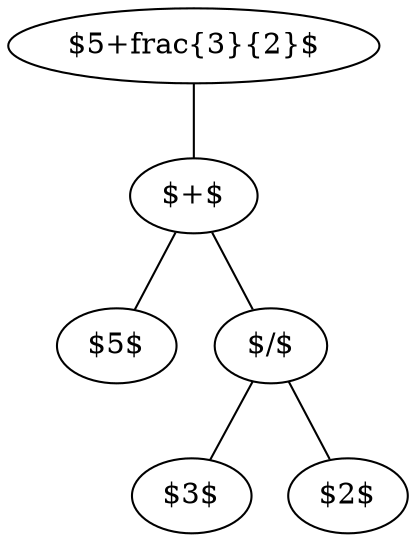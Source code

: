 graph{
	1 [label="$5+\frac{3}{2}$"];
	2 [label="$+$"];
	3 [label="$5$"];
	4 [label="$/$"];
	5 [label="$3$"];
	6 [label="$2$"];

	1--2;
	2--3;
	2--4;
	4--5;
	4--6;
}

